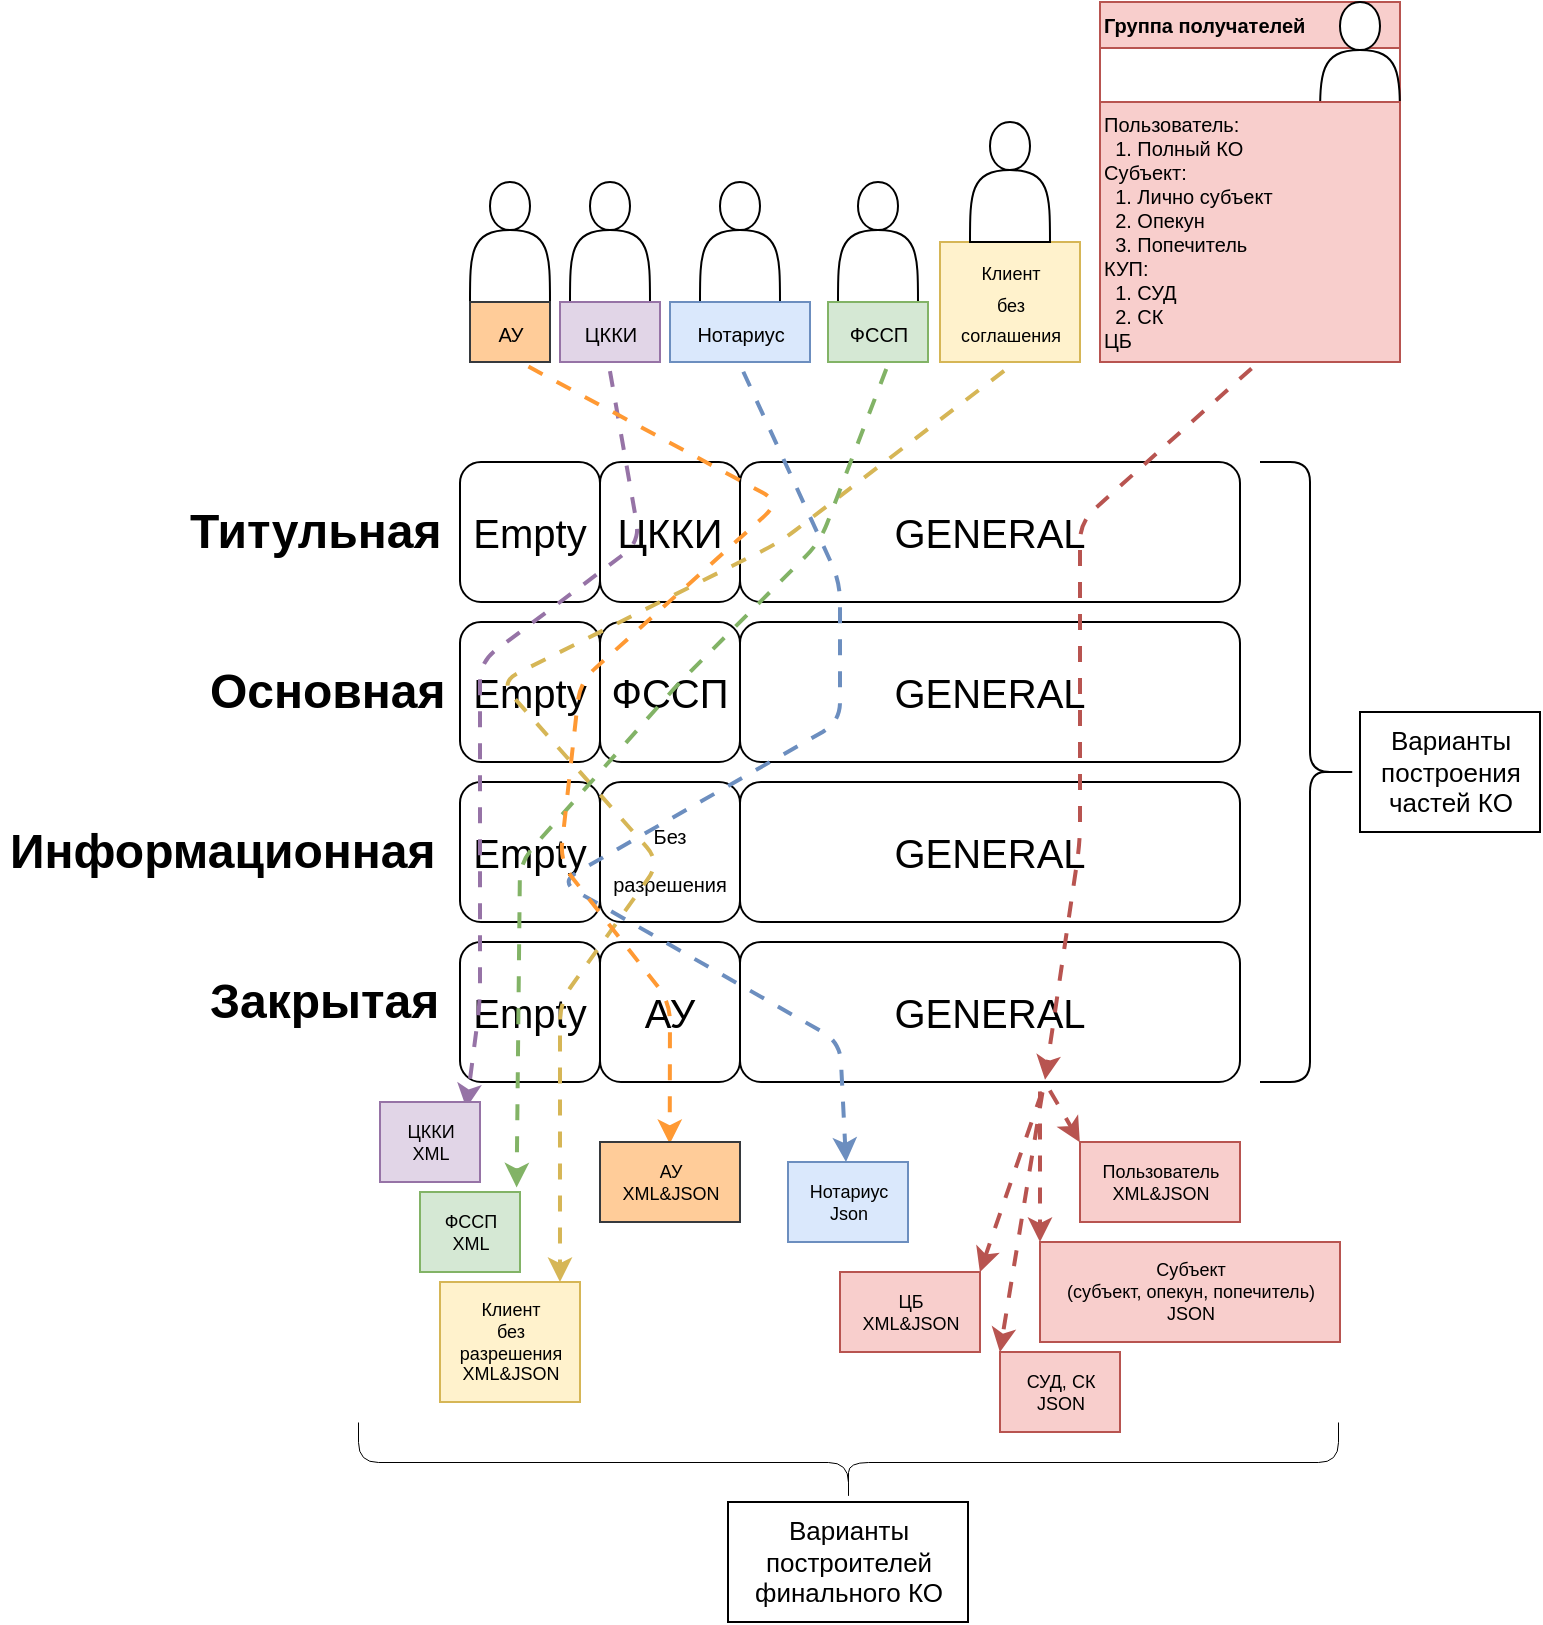 <mxfile version="20.2.6" type="github">
  <diagram id="HpmNJZ4S2sPcuRV42RLy" name="Page-1">
    <mxGraphModel dx="1016" dy="1723" grid="1" gridSize="10" guides="1" tooltips="1" connect="1" arrows="1" fold="1" page="1" pageScale="1" pageWidth="827" pageHeight="1169" math="0" shadow="0">
      <root>
        <mxCell id="0" />
        <mxCell id="1" parent="0" />
        <mxCell id="Vm2ZW-4iMKkyB53sfb6V-6" value="&lt;font style=&quot;font-size: 20px;&quot;&gt;GENERAL&lt;/font&gt;" style="rounded=1;whiteSpace=wrap;html=1;sketch=0;" parent="1" vertex="1">
          <mxGeometry x="370" y="120" width="250" height="70" as="geometry" />
        </mxCell>
        <mxCell id="Vm2ZW-4iMKkyB53sfb6V-8" value="&lt;h1&gt;Титульная&lt;/h1&gt;" style="text;html=1;strokeColor=none;fillColor=none;spacing=5;spacingTop=-20;whiteSpace=wrap;overflow=hidden;rounded=0;sketch=0;" parent="1" vertex="1">
          <mxGeometry x="90" y="135" width="140" height="40" as="geometry" />
        </mxCell>
        <mxCell id="Vm2ZW-4iMKkyB53sfb6V-9" value="&lt;font style=&quot;font-size: 20px;&quot;&gt;GENERAL&lt;/font&gt;" style="rounded=1;whiteSpace=wrap;html=1;sketch=0;" parent="1" vertex="1">
          <mxGeometry x="370" y="200" width="250" height="70" as="geometry" />
        </mxCell>
        <mxCell id="Vm2ZW-4iMKkyB53sfb6V-10" value="ФССП" style="rounded=1;whiteSpace=wrap;html=1;sketch=0;fontSize=20;" parent="1" vertex="1">
          <mxGeometry x="300" y="200" width="70" height="70" as="geometry" />
        </mxCell>
        <mxCell id="Vm2ZW-4iMKkyB53sfb6V-11" value="&lt;h1&gt;Основная&lt;/h1&gt;" style="text;html=1;strokeColor=none;fillColor=none;spacing=5;spacingTop=-20;whiteSpace=wrap;overflow=hidden;rounded=0;sketch=0;" parent="1" vertex="1">
          <mxGeometry x="100" y="215" width="140" height="40" as="geometry" />
        </mxCell>
        <mxCell id="Vm2ZW-4iMKkyB53sfb6V-12" value="Empty" style="rounded=1;whiteSpace=wrap;html=1;sketch=0;fontSize=20;" parent="1" vertex="1">
          <mxGeometry x="230" y="120" width="70" height="70" as="geometry" />
        </mxCell>
        <mxCell id="Vm2ZW-4iMKkyB53sfb6V-13" value="Empty" style="rounded=1;whiteSpace=wrap;html=1;sketch=0;fontSize=20;" parent="1" vertex="1">
          <mxGeometry x="230" y="200" width="70" height="70" as="geometry" />
        </mxCell>
        <mxCell id="Vm2ZW-4iMKkyB53sfb6V-14" value="&lt;font style=&quot;font-size: 20px;&quot;&gt;GENERAL&lt;/font&gt;" style="rounded=1;whiteSpace=wrap;html=1;sketch=0;" parent="1" vertex="1">
          <mxGeometry x="370" y="280" width="250" height="70" as="geometry" />
        </mxCell>
        <mxCell id="Vm2ZW-4iMKkyB53sfb6V-16" value="&lt;h1&gt;Информационная&lt;/h1&gt;" style="text;html=1;strokeColor=none;fillColor=none;spacing=5;spacingTop=-20;whiteSpace=wrap;overflow=hidden;rounded=0;sketch=0;" parent="1" vertex="1">
          <mxGeometry y="295" width="230" height="40" as="geometry" />
        </mxCell>
        <mxCell id="Vm2ZW-4iMKkyB53sfb6V-17" value="Empty" style="rounded=1;whiteSpace=wrap;html=1;sketch=0;fontSize=20;" parent="1" vertex="1">
          <mxGeometry x="230" y="280" width="70" height="70" as="geometry" />
        </mxCell>
        <mxCell id="Vm2ZW-4iMKkyB53sfb6V-21" value="Empty" style="rounded=1;whiteSpace=wrap;html=1;sketch=0;fontSize=20;" parent="1" vertex="1">
          <mxGeometry x="230" y="360" width="70" height="70" as="geometry" />
        </mxCell>
        <mxCell id="Vm2ZW-4iMKkyB53sfb6V-22" value="&lt;h1&gt;Закрытая&lt;/h1&gt;" style="text;html=1;strokeColor=none;fillColor=none;spacing=5;spacingTop=-20;whiteSpace=wrap;overflow=hidden;rounded=0;sketch=0;" parent="1" vertex="1">
          <mxGeometry x="100" y="370" width="140" height="40" as="geometry" />
        </mxCell>
        <mxCell id="Vm2ZW-4iMKkyB53sfb6V-23" value="&lt;span style=&quot;font-size: 10px;&quot;&gt;Без разрешения&lt;/span&gt;" style="rounded=1;whiteSpace=wrap;html=1;sketch=0;fontSize=20;" parent="1" vertex="1">
          <mxGeometry x="300" y="280" width="70" height="70" as="geometry" />
        </mxCell>
        <mxCell id="Vm2ZW-4iMKkyB53sfb6V-24" value="&lt;font style=&quot;font-size: 20px;&quot;&gt;GENERAL&lt;/font&gt;" style="rounded=1;whiteSpace=wrap;html=1;sketch=0;" parent="1" vertex="1">
          <mxGeometry x="370" y="360" width="250" height="70" as="geometry" />
        </mxCell>
        <mxCell id="Vm2ZW-4iMKkyB53sfb6V-25" value="АУ" style="rounded=1;whiteSpace=wrap;html=1;sketch=0;fontSize=20;" parent="1" vertex="1">
          <mxGeometry x="300" y="360" width="70" height="70" as="geometry" />
        </mxCell>
        <mxCell id="Vm2ZW-4iMKkyB53sfb6V-31" value="Группа получателей" style="swimlane;sketch=0;fontSize=10;fillColor=#f8cecc;strokeColor=#b85450;align=left;" parent="1" vertex="1">
          <mxGeometry x="550" y="-110" width="150" height="180" as="geometry">
            <mxRectangle x="480" y="-110" width="140" height="30" as="alternateBounds" />
          </mxGeometry>
        </mxCell>
        <mxCell id="Vm2ZW-4iMKkyB53sfb6V-32" value="" style="shape=actor;whiteSpace=wrap;html=1;sketch=0;fontSize=10;" parent="Vm2ZW-4iMKkyB53sfb6V-31" vertex="1">
          <mxGeometry x="110" width="40" height="60" as="geometry" />
        </mxCell>
        <mxCell id="Vm2ZW-4iMKkyB53sfb6V-33" value="Пользователь:&lt;br&gt;&lt;span style=&quot;white-space: pre;&quot;&gt;	&lt;/span&gt;&lt;span style=&quot;white-space: pre;&quot;&gt;	&lt;/span&gt;1. Полный КО&lt;br&gt;Субъект:&lt;br&gt;&lt;span style=&quot;white-space: pre;&quot;&gt;	&lt;/span&gt;&lt;span style=&quot;white-space: pre;&quot;&gt;	&lt;/span&gt;1. Лично субъект&lt;br&gt;&lt;span style=&quot;white-space: pre;&quot;&gt;	&lt;/span&gt;&lt;span style=&quot;white-space: pre;&quot;&gt;	&lt;/span&gt;2. Опекун&lt;br&gt;&lt;span style=&quot;white-space: pre;&quot;&gt;	&lt;/span&gt;&lt;span style=&quot;white-space: pre;&quot;&gt;	&lt;/span&gt;3. Попечитель&lt;br&gt;КУП:&lt;br&gt;&lt;span style=&quot;white-space: pre;&quot;&gt;	&lt;/span&gt;&lt;span style=&quot;white-space: pre;&quot;&gt;	&lt;/span&gt;1. СУД&lt;br&gt;&lt;span style=&quot;white-space: pre;&quot;&gt;	&lt;/span&gt;&lt;span style=&quot;white-space: pre;&quot;&gt;	&lt;/span&gt;2. СК&lt;br&gt;ЦБ" style="text;html=1;align=left;verticalAlign=middle;resizable=0;points=[];autosize=1;strokeColor=#b85450;fillColor=#f8cecc;fontSize=10;" parent="Vm2ZW-4iMKkyB53sfb6V-31" vertex="1">
          <mxGeometry y="50" width="150" height="130" as="geometry" />
        </mxCell>
        <mxCell id="Vm2ZW-4iMKkyB53sfb6V-36" value="" style="endArrow=classic;html=1;rounded=1;fontSize=10;exitX=0.529;exitY=1;exitDx=0;exitDy=0;exitPerimeter=0;fillColor=#f8cecc;strokeColor=#b85450;flowAnimation=1;strokeWidth=2;entryX=0.61;entryY=0.983;entryDx=0;entryDy=0;entryPerimeter=0;" parent="1" source="Vm2ZW-4iMKkyB53sfb6V-33" edge="1" target="Vm2ZW-4iMKkyB53sfb6V-24">
          <mxGeometry width="50" height="50" relative="1" as="geometry">
            <mxPoint x="490" y="70" as="sourcePoint" />
            <mxPoint x="540" y="390" as="targetPoint" />
            <Array as="points">
              <mxPoint x="540" y="150" />
              <mxPoint x="540" y="230" />
              <mxPoint x="540" y="310" />
            </Array>
          </mxGeometry>
        </mxCell>
        <mxCell id="Vm2ZW-4iMKkyB53sfb6V-37" value="" style="shape=curlyBracket;whiteSpace=wrap;html=1;rounded=1;flipH=1;sketch=0;fontSize=10;" parent="1" vertex="1">
          <mxGeometry x="630" y="120" width="50" height="310" as="geometry" />
        </mxCell>
        <mxCell id="Vm2ZW-4iMKkyB53sfb6V-38" value="&lt;font style=&quot;font-size: 13px;&quot;&gt;Варианты &lt;br&gt;построения &lt;br&gt;частей КО&lt;/font&gt;" style="text;html=1;align=center;verticalAlign=middle;resizable=0;points=[];autosize=1;strokeColor=default;fillColor=none;fontSize=10;" parent="1" vertex="1">
          <mxGeometry x="680" y="245" width="90" height="60" as="geometry" />
        </mxCell>
        <mxCell id="Vm2ZW-4iMKkyB53sfb6V-40" value="ЦККИ" style="rounded=1;whiteSpace=wrap;html=1;sketch=0;fontSize=20;" parent="1" vertex="1">
          <mxGeometry x="300" y="120" width="70" height="70" as="geometry" />
        </mxCell>
        <mxCell id="Vm2ZW-4iMKkyB53sfb6V-47" value="" style="endArrow=classic;html=1;rounded=1;fontSize=9;exitX=0.512;exitY=1.025;exitDx=0;exitDy=0;exitPerimeter=0;fillColor=#fff2cc;strokeColor=#d6b656;comic=0;snapToPoint=1;endSize=6;targetPerimeterSpacing=0;sourcePerimeterSpacing=0;strokeWidth=2;startArrow=none;startFill=0;flowAnimation=1;entryX=0.857;entryY=0;entryDx=0;entryDy=0;entryPerimeter=0;" parent="1" source="Vm2ZW-4iMKkyB53sfb6V-42" target="Vm2ZW-4iMKkyB53sfb6V-68" edge="1">
          <mxGeometry width="50" height="50" relative="1" as="geometry">
            <mxPoint x="520" y="130" as="sourcePoint" />
            <mxPoint x="290" y="470" as="targetPoint" />
            <Array as="points">
              <mxPoint x="390" y="160" />
              <mxPoint x="250" y="230" />
              <mxPoint x="330" y="320" />
              <mxPoint x="280" y="390" />
            </Array>
          </mxGeometry>
        </mxCell>
        <mxCell id="Vm2ZW-4iMKkyB53sfb6V-48" value="" style="group" parent="1" vertex="1" connectable="0">
          <mxGeometry x="280" y="-20" width="50" height="90" as="geometry" />
        </mxCell>
        <mxCell id="Vm2ZW-4iMKkyB53sfb6V-45" value="" style="shape=actor;whiteSpace=wrap;html=1;sketch=0;fontSize=13;strokeColor=default;" parent="Vm2ZW-4iMKkyB53sfb6V-48" vertex="1">
          <mxGeometry x="5" width="40" height="60" as="geometry" />
        </mxCell>
        <mxCell id="Vm2ZW-4iMKkyB53sfb6V-46" value="&lt;font size=&quot;1&quot;&gt;ЦККИ&lt;br&gt;&lt;/font&gt;" style="text;html=1;align=center;verticalAlign=middle;resizable=0;points=[];autosize=1;strokeColor=#9673a6;fillColor=#e1d5e7;fontSize=13;" parent="Vm2ZW-4iMKkyB53sfb6V-48" vertex="1">
          <mxGeometry y="60" width="50" height="30" as="geometry" />
        </mxCell>
        <mxCell id="Vm2ZW-4iMKkyB53sfb6V-50" value="" style="group" parent="1" vertex="1" connectable="0">
          <mxGeometry x="470" y="-50" width="70" height="120" as="geometry" />
        </mxCell>
        <mxCell id="Vm2ZW-4iMKkyB53sfb6V-42" value="&lt;font style=&quot;font-size: 9px;&quot;&gt;Клиент &lt;br&gt;без &lt;br&gt;соглашения&lt;/font&gt;" style="text;html=1;align=center;verticalAlign=middle;resizable=0;points=[];autosize=1;strokeColor=#d6b656;fillColor=#fff2cc;fontSize=13;" parent="Vm2ZW-4iMKkyB53sfb6V-50" vertex="1">
          <mxGeometry y="60" width="70" height="60" as="geometry" />
        </mxCell>
        <mxCell id="Vm2ZW-4iMKkyB53sfb6V-41" value="" style="shape=actor;whiteSpace=wrap;html=1;sketch=0;fontSize=13;strokeColor=default;" parent="Vm2ZW-4iMKkyB53sfb6V-50" vertex="1">
          <mxGeometry x="15" width="40" height="60" as="geometry" />
        </mxCell>
        <mxCell id="Vm2ZW-4iMKkyB53sfb6V-51" value="" style="endArrow=classic;html=1;rounded=1;fontSize=9;exitX=0.483;exitY=0.994;exitDx=0;exitDy=0;exitPerimeter=0;fillColor=#e1d5e7;strokeColor=#9673a6;comic=0;snapToPoint=1;endSize=6;targetPerimeterSpacing=0;sourcePerimeterSpacing=0;strokeWidth=2;startArrow=none;startFill=0;flowAnimation=1;entryX=0.863;entryY=0.076;entryDx=0;entryDy=0;entryPerimeter=0;" parent="1" source="Vm2ZW-4iMKkyB53sfb6V-46" target="Vm2ZW-4iMKkyB53sfb6V-71" edge="1">
          <mxGeometry width="50" height="50" relative="1" as="geometry">
            <mxPoint x="445.84" y="81.5" as="sourcePoint" />
            <mxPoint x="240" y="470" as="targetPoint" />
            <Array as="points">
              <mxPoint x="320" y="160" />
              <mxPoint x="240" y="220" />
              <mxPoint x="240" y="310" />
              <mxPoint x="240" y="390" />
            </Array>
          </mxGeometry>
        </mxCell>
        <mxCell id="Vm2ZW-4iMKkyB53sfb6V-52" value="" style="group" parent="1" vertex="1" connectable="0">
          <mxGeometry x="414" y="-20" width="50" height="90" as="geometry" />
        </mxCell>
        <mxCell id="Vm2ZW-4iMKkyB53sfb6V-53" value="" style="shape=actor;whiteSpace=wrap;html=1;sketch=0;fontSize=13;strokeColor=default;" parent="Vm2ZW-4iMKkyB53sfb6V-52" vertex="1">
          <mxGeometry x="5" width="40" height="60" as="geometry" />
        </mxCell>
        <mxCell id="Vm2ZW-4iMKkyB53sfb6V-54" value="&lt;font size=&quot;1&quot;&gt;ФССП&lt;br&gt;&lt;/font&gt;" style="text;html=1;align=center;verticalAlign=middle;resizable=0;points=[];autosize=1;strokeColor=#82b366;fillColor=#d5e8d4;fontSize=13;" parent="Vm2ZW-4iMKkyB53sfb6V-52" vertex="1">
          <mxGeometry y="60" width="50" height="30" as="geometry" />
        </mxCell>
        <mxCell id="Vm2ZW-4iMKkyB53sfb6V-55" value="" style="endArrow=classic;html=1;rounded=1;fontSize=9;exitX=0.617;exitY=0.967;exitDx=0;exitDy=0;exitPerimeter=0;fillColor=#d5e8d4;strokeColor=#82b366;comic=0;snapToPoint=1;endSize=6;targetPerimeterSpacing=0;sourcePerimeterSpacing=0;strokeWidth=2;startArrow=none;startFill=0;flowAnimation=1;entryX=0.966;entryY=-0.057;entryDx=0;entryDy=0;entryPerimeter=0;" parent="1" source="Vm2ZW-4iMKkyB53sfb6V-54" target="Vm2ZW-4iMKkyB53sfb6V-70" edge="1">
          <mxGeometry width="50" height="50" relative="1" as="geometry">
            <mxPoint x="445.84" y="81.5" as="sourcePoint" />
            <mxPoint x="260" y="490" as="targetPoint" />
            <Array as="points">
              <mxPoint x="410" y="160" />
              <mxPoint x="340" y="230" />
              <mxPoint x="260" y="320" />
            </Array>
          </mxGeometry>
        </mxCell>
        <mxCell id="Vm2ZW-4iMKkyB53sfb6V-56" value="" style="group" parent="1" vertex="1" connectable="0">
          <mxGeometry x="340" y="-20" width="60" height="90" as="geometry" />
        </mxCell>
        <mxCell id="Vm2ZW-4iMKkyB53sfb6V-57" value="" style="shape=actor;whiteSpace=wrap;html=1;sketch=0;fontSize=13;strokeColor=default;" parent="Vm2ZW-4iMKkyB53sfb6V-56" vertex="1">
          <mxGeometry x="10" width="40" height="60" as="geometry" />
        </mxCell>
        <mxCell id="Vm2ZW-4iMKkyB53sfb6V-58" value="&lt;font size=&quot;1&quot;&gt;Нотариус&lt;br&gt;&lt;/font&gt;" style="text;html=1;align=center;verticalAlign=middle;resizable=0;points=[];autosize=1;strokeColor=#6c8ebf;fillColor=#dae8fc;fontSize=13;" parent="Vm2ZW-4iMKkyB53sfb6V-56" vertex="1">
          <mxGeometry x="-5" y="60" width="70" height="30" as="geometry" />
        </mxCell>
        <mxCell id="Vm2ZW-4iMKkyB53sfb6V-59" value="" style="endArrow=classic;html=1;rounded=1;fontSize=9;exitX=0.495;exitY=1.017;exitDx=0;exitDy=0;exitPerimeter=0;fillColor=#dae8fc;strokeColor=#6c8ebf;comic=0;snapToPoint=1;endSize=6;targetPerimeterSpacing=0;sourcePerimeterSpacing=0;strokeWidth=2;startArrow=none;startFill=0;flowAnimation=1;" parent="1" source="Vm2ZW-4iMKkyB53sfb6V-58" edge="1" target="U7iWCSA3t5KiNLshfyeG-4">
          <mxGeometry width="50" height="50" relative="1" as="geometry">
            <mxPoint x="371.68" y="81.5" as="sourcePoint" />
            <mxPoint x="400" y="460" as="targetPoint" />
            <Array as="points">
              <mxPoint x="420" y="180" />
              <mxPoint x="420" y="250" />
              <mxPoint x="280" y="330" />
              <mxPoint x="420" y="410" />
            </Array>
          </mxGeometry>
        </mxCell>
        <mxCell id="Vm2ZW-4iMKkyB53sfb6V-60" value="" style="group" parent="1" vertex="1" connectable="0">
          <mxGeometry x="230" y="-20" width="50" height="90" as="geometry" />
        </mxCell>
        <mxCell id="Vm2ZW-4iMKkyB53sfb6V-61" value="" style="shape=actor;whiteSpace=wrap;html=1;sketch=0;fontSize=13;strokeColor=default;" parent="Vm2ZW-4iMKkyB53sfb6V-60" vertex="1">
          <mxGeometry x="5" width="40" height="60" as="geometry" />
        </mxCell>
        <mxCell id="Vm2ZW-4iMKkyB53sfb6V-62" value="&lt;font size=&quot;1&quot;&gt;АУ&lt;br&gt;&lt;/font&gt;" style="text;html=1;align=center;verticalAlign=middle;resizable=0;points=[];autosize=1;strokeColor=#36393d;fillColor=#ffcc99;fontSize=13;" parent="Vm2ZW-4iMKkyB53sfb6V-60" vertex="1">
          <mxGeometry x="5" y="60" width="40" height="30" as="geometry" />
        </mxCell>
        <mxCell id="Vm2ZW-4iMKkyB53sfb6V-64" value="" style="endArrow=classic;html=1;rounded=1;fontSize=9;fillColor=#ffcc99;strokeColor=#FF9933;comic=0;snapToPoint=1;endSize=6;targetPerimeterSpacing=0;sourcePerimeterSpacing=0;strokeWidth=2;startArrow=none;startFill=0;flowAnimation=1;entryX=0.498;entryY=0.024;entryDx=0;entryDy=0;entryPerimeter=0;" parent="1" edge="1" target="Vm2ZW-4iMKkyB53sfb6V-67">
          <mxGeometry width="50" height="50" relative="1" as="geometry">
            <mxPoint x="260" y="70" as="sourcePoint" />
            <mxPoint x="340" y="470" as="targetPoint" />
            <Array as="points">
              <mxPoint x="390" y="140" />
              <mxPoint x="290" y="230" />
              <mxPoint x="280" y="320" />
              <mxPoint x="335" y="390" />
            </Array>
          </mxGeometry>
        </mxCell>
        <mxCell id="Vm2ZW-4iMKkyB53sfb6V-67" value="АУ &lt;br&gt;XML&amp;amp;JSON" style="text;html=1;align=center;verticalAlign=middle;resizable=0;points=[];autosize=1;strokeColor=#36393d;fillColor=#ffcc99;fontSize=9;" parent="1" vertex="1">
          <mxGeometry x="300" y="460" width="70" height="40" as="geometry" />
        </mxCell>
        <mxCell id="Vm2ZW-4iMKkyB53sfb6V-68" value="Клиент &lt;br&gt;без &lt;br&gt;разрешения&lt;br&gt;XML&amp;amp;JSON" style="text;html=1;align=center;verticalAlign=middle;resizable=0;points=[];autosize=1;strokeColor=#d6b656;fillColor=#fff2cc;fontSize=9;" parent="1" vertex="1">
          <mxGeometry x="220" y="530" width="70" height="60" as="geometry" />
        </mxCell>
        <mxCell id="Vm2ZW-4iMKkyB53sfb6V-70" value="ФССП &lt;br&gt;XML" style="text;html=1;align=center;verticalAlign=middle;resizable=0;points=[];autosize=1;strokeColor=#82b366;fillColor=#d5e8d4;fontSize=9;" parent="1" vertex="1">
          <mxGeometry x="210" y="485" width="50" height="40" as="geometry" />
        </mxCell>
        <mxCell id="Vm2ZW-4iMKkyB53sfb6V-71" value="ЦККИ &lt;br&gt;XML" style="text;html=1;align=center;verticalAlign=middle;resizable=0;points=[];autosize=1;strokeColor=#9673a6;fillColor=#e1d5e7;fontSize=9;" parent="1" vertex="1">
          <mxGeometry x="190" y="440" width="50" height="40" as="geometry" />
        </mxCell>
        <mxCell id="U7iWCSA3t5KiNLshfyeG-4" value="Нотариус &lt;br&gt;Json" style="text;html=1;align=center;verticalAlign=middle;resizable=0;points=[];autosize=1;strokeColor=#6c8ebf;fillColor=#dae8fc;fontSize=9;" vertex="1" parent="1">
          <mxGeometry x="394" y="470" width="60" height="40" as="geometry" />
        </mxCell>
        <mxCell id="U7iWCSA3t5KiNLshfyeG-11" value="Пользователь &lt;br&gt;XML&amp;amp;JSON" style="text;html=1;align=center;verticalAlign=middle;resizable=0;points=[];autosize=1;strokeColor=#b85450;fillColor=#f8cecc;fontSize=9;" vertex="1" parent="1">
          <mxGeometry x="540" y="460" width="80" height="40" as="geometry" />
        </mxCell>
        <mxCell id="U7iWCSA3t5KiNLshfyeG-12" value="Субъект &lt;br&gt;(субъект, опекун, попечитель)&lt;br&gt;JSON" style="text;html=1;align=center;verticalAlign=middle;resizable=0;points=[];autosize=1;strokeColor=#b85450;fillColor=#f8cecc;fontSize=9;" vertex="1" parent="1">
          <mxGeometry x="520" y="510" width="150" height="50" as="geometry" />
        </mxCell>
        <mxCell id="U7iWCSA3t5KiNLshfyeG-13" value="СУД, СК&lt;br&gt;JSON" style="text;html=1;align=center;verticalAlign=middle;resizable=0;points=[];autosize=1;strokeColor=#b85450;fillColor=#f8cecc;fontSize=9;" vertex="1" parent="1">
          <mxGeometry x="500" y="565" width="60" height="40" as="geometry" />
        </mxCell>
        <mxCell id="U7iWCSA3t5KiNLshfyeG-14" value="ЦБ&lt;br&gt;XML&amp;amp;JSON" style="text;html=1;align=center;verticalAlign=middle;resizable=0;points=[];autosize=1;strokeColor=#b85450;fillColor=#f8cecc;fontSize=9;" vertex="1" parent="1">
          <mxGeometry x="420" y="525" width="70" height="40" as="geometry" />
        </mxCell>
        <mxCell id="U7iWCSA3t5KiNLshfyeG-17" value="" style="endArrow=classic;html=1;rounded=1;comic=0;fontSize=9;sourcePerimeterSpacing=0;targetPerimeterSpacing=0;strokeColor=#b85450;strokeWidth=2;exitX=0.61;exitY=1.007;exitDx=0;exitDy=0;exitPerimeter=0;entryX=0.999;entryY=0.002;entryDx=0;entryDy=0;entryPerimeter=0;fillColor=#f8cecc;flowAnimation=1;" edge="1" parent="1" source="Vm2ZW-4iMKkyB53sfb6V-24" target="U7iWCSA3t5KiNLshfyeG-14">
          <mxGeometry width="50" height="50" relative="1" as="geometry">
            <mxPoint x="460" y="490" as="sourcePoint" />
            <mxPoint x="510" y="440" as="targetPoint" />
          </mxGeometry>
        </mxCell>
        <mxCell id="U7iWCSA3t5KiNLshfyeG-18" value="" style="endArrow=classic;html=1;rounded=1;comic=0;fontSize=9;sourcePerimeterSpacing=0;targetPerimeterSpacing=0;strokeColor=#b85450;strokeWidth=2;fillColor=#f8cecc;flowAnimation=1;exitX=0.608;exitY=1.007;exitDx=0;exitDy=0;exitPerimeter=0;entryX=-0.001;entryY=0.002;entryDx=0;entryDy=0;entryPerimeter=0;" edge="1" parent="1" source="Vm2ZW-4iMKkyB53sfb6V-24" target="U7iWCSA3t5KiNLshfyeG-13">
          <mxGeometry width="50" height="50" relative="1" as="geometry">
            <mxPoint x="540" y="430" as="sourcePoint" />
            <mxPoint x="500" y="560" as="targetPoint" />
          </mxGeometry>
        </mxCell>
        <mxCell id="U7iWCSA3t5KiNLshfyeG-19" value="" style="endArrow=classic;html=1;rounded=1;comic=0;fontSize=9;sourcePerimeterSpacing=0;targetPerimeterSpacing=0;strokeColor=#b85450;strokeWidth=2;fillColor=#f8cecc;flowAnimation=1;entryX=0;entryY=0;entryDx=0;entryDy=0;entryPerimeter=0;exitX=0.6;exitY=1;exitDx=0;exitDy=0;exitPerimeter=0;" edge="1" parent="1" source="Vm2ZW-4iMKkyB53sfb6V-24" target="U7iWCSA3t5KiNLshfyeG-12">
          <mxGeometry width="50" height="50" relative="1" as="geometry">
            <mxPoint x="540" y="430" as="sourcePoint" />
            <mxPoint x="560" y="480" as="targetPoint" />
          </mxGeometry>
        </mxCell>
        <mxCell id="U7iWCSA3t5KiNLshfyeG-20" value="" style="endArrow=classic;html=1;rounded=1;comic=0;fontSize=9;sourcePerimeterSpacing=0;targetPerimeterSpacing=0;strokeColor=#b85450;strokeWidth=2;entryX=-0.001;entryY=0.002;entryDx=0;entryDy=0;entryPerimeter=0;fillColor=#f8cecc;flowAnimation=1;exitX=0.61;exitY=1.001;exitDx=0;exitDy=0;exitPerimeter=0;" edge="1" parent="1" source="Vm2ZW-4iMKkyB53sfb6V-24" target="U7iWCSA3t5KiNLshfyeG-11">
          <mxGeometry width="50" height="50" relative="1" as="geometry">
            <mxPoint x="540" y="430" as="sourcePoint" />
            <mxPoint x="560.02" y="550" as="targetPoint" />
          </mxGeometry>
        </mxCell>
        <mxCell id="U7iWCSA3t5KiNLshfyeG-23" value="" style="shape=curlyBracket;whiteSpace=wrap;html=1;rounded=1;sketch=0;fontSize=9;strokeColor=default;strokeWidth=0.5;direction=north;" vertex="1" parent="1">
          <mxGeometry x="179" y="600" width="490" height="40" as="geometry" />
        </mxCell>
        <mxCell id="U7iWCSA3t5KiNLshfyeG-24" value="&lt;font style=&quot;font-size: 13px;&quot;&gt;Варианты &lt;br&gt;построителей&lt;br&gt;финального КО&lt;/font&gt;" style="text;html=1;align=center;verticalAlign=middle;resizable=0;points=[];autosize=1;strokeColor=default;fillColor=none;fontSize=10;" vertex="1" parent="1">
          <mxGeometry x="364" y="640" width="120" height="60" as="geometry" />
        </mxCell>
      </root>
    </mxGraphModel>
  </diagram>
</mxfile>
